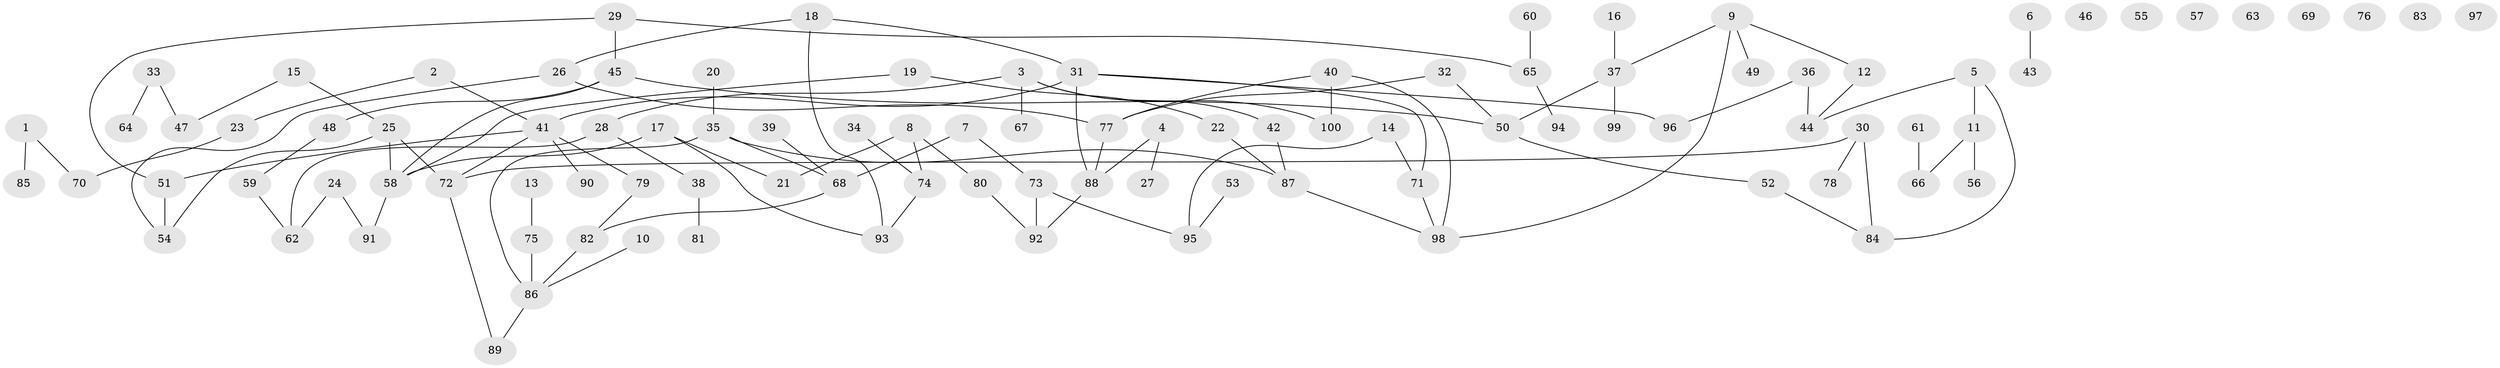 // coarse degree distribution, {1: 0.18604651162790697, 7: 0.023255813953488372, 8: 0.023255813953488372, 4: 0.09302325581395349, 5: 0.046511627906976744, 0: 0.20930232558139536, 3: 0.16279069767441862, 6: 0.06976744186046512, 2: 0.18604651162790697}
// Generated by graph-tools (version 1.1) at 2025/16/03/04/25 18:16:32]
// undirected, 100 vertices, 112 edges
graph export_dot {
graph [start="1"]
  node [color=gray90,style=filled];
  1;
  2;
  3;
  4;
  5;
  6;
  7;
  8;
  9;
  10;
  11;
  12;
  13;
  14;
  15;
  16;
  17;
  18;
  19;
  20;
  21;
  22;
  23;
  24;
  25;
  26;
  27;
  28;
  29;
  30;
  31;
  32;
  33;
  34;
  35;
  36;
  37;
  38;
  39;
  40;
  41;
  42;
  43;
  44;
  45;
  46;
  47;
  48;
  49;
  50;
  51;
  52;
  53;
  54;
  55;
  56;
  57;
  58;
  59;
  60;
  61;
  62;
  63;
  64;
  65;
  66;
  67;
  68;
  69;
  70;
  71;
  72;
  73;
  74;
  75;
  76;
  77;
  78;
  79;
  80;
  81;
  82;
  83;
  84;
  85;
  86;
  87;
  88;
  89;
  90;
  91;
  92;
  93;
  94;
  95;
  96;
  97;
  98;
  99;
  100;
  1 -- 70;
  1 -- 85;
  2 -- 23;
  2 -- 41;
  3 -- 28;
  3 -- 42;
  3 -- 67;
  3 -- 100;
  4 -- 27;
  4 -- 88;
  5 -- 11;
  5 -- 44;
  5 -- 84;
  6 -- 43;
  7 -- 68;
  7 -- 73;
  8 -- 21;
  8 -- 74;
  8 -- 80;
  9 -- 12;
  9 -- 37;
  9 -- 49;
  9 -- 98;
  10 -- 86;
  11 -- 56;
  11 -- 66;
  12 -- 44;
  13 -- 75;
  14 -- 71;
  14 -- 95;
  15 -- 25;
  15 -- 47;
  16 -- 37;
  17 -- 21;
  17 -- 58;
  17 -- 93;
  18 -- 26;
  18 -- 31;
  18 -- 93;
  19 -- 22;
  19 -- 58;
  20 -- 35;
  22 -- 87;
  23 -- 70;
  24 -- 62;
  24 -- 91;
  25 -- 54;
  25 -- 58;
  25 -- 72;
  26 -- 54;
  26 -- 77;
  28 -- 38;
  28 -- 62;
  29 -- 45;
  29 -- 51;
  29 -- 65;
  30 -- 72;
  30 -- 78;
  30 -- 84;
  31 -- 41;
  31 -- 71;
  31 -- 88;
  31 -- 96;
  32 -- 50;
  32 -- 77;
  33 -- 47;
  33 -- 64;
  34 -- 74;
  35 -- 68;
  35 -- 86;
  35 -- 87;
  36 -- 44;
  36 -- 96;
  37 -- 50;
  37 -- 99;
  38 -- 81;
  39 -- 68;
  40 -- 77;
  40 -- 98;
  40 -- 100;
  41 -- 51;
  41 -- 72;
  41 -- 79;
  41 -- 90;
  42 -- 87;
  45 -- 48;
  45 -- 50;
  45 -- 58;
  48 -- 59;
  50 -- 52;
  51 -- 54;
  52 -- 84;
  53 -- 95;
  58 -- 91;
  59 -- 62;
  60 -- 65;
  61 -- 66;
  65 -- 94;
  68 -- 82;
  71 -- 98;
  72 -- 89;
  73 -- 92;
  73 -- 95;
  74 -- 93;
  75 -- 86;
  77 -- 88;
  79 -- 82;
  80 -- 92;
  82 -- 86;
  86 -- 89;
  87 -- 98;
  88 -- 92;
}
